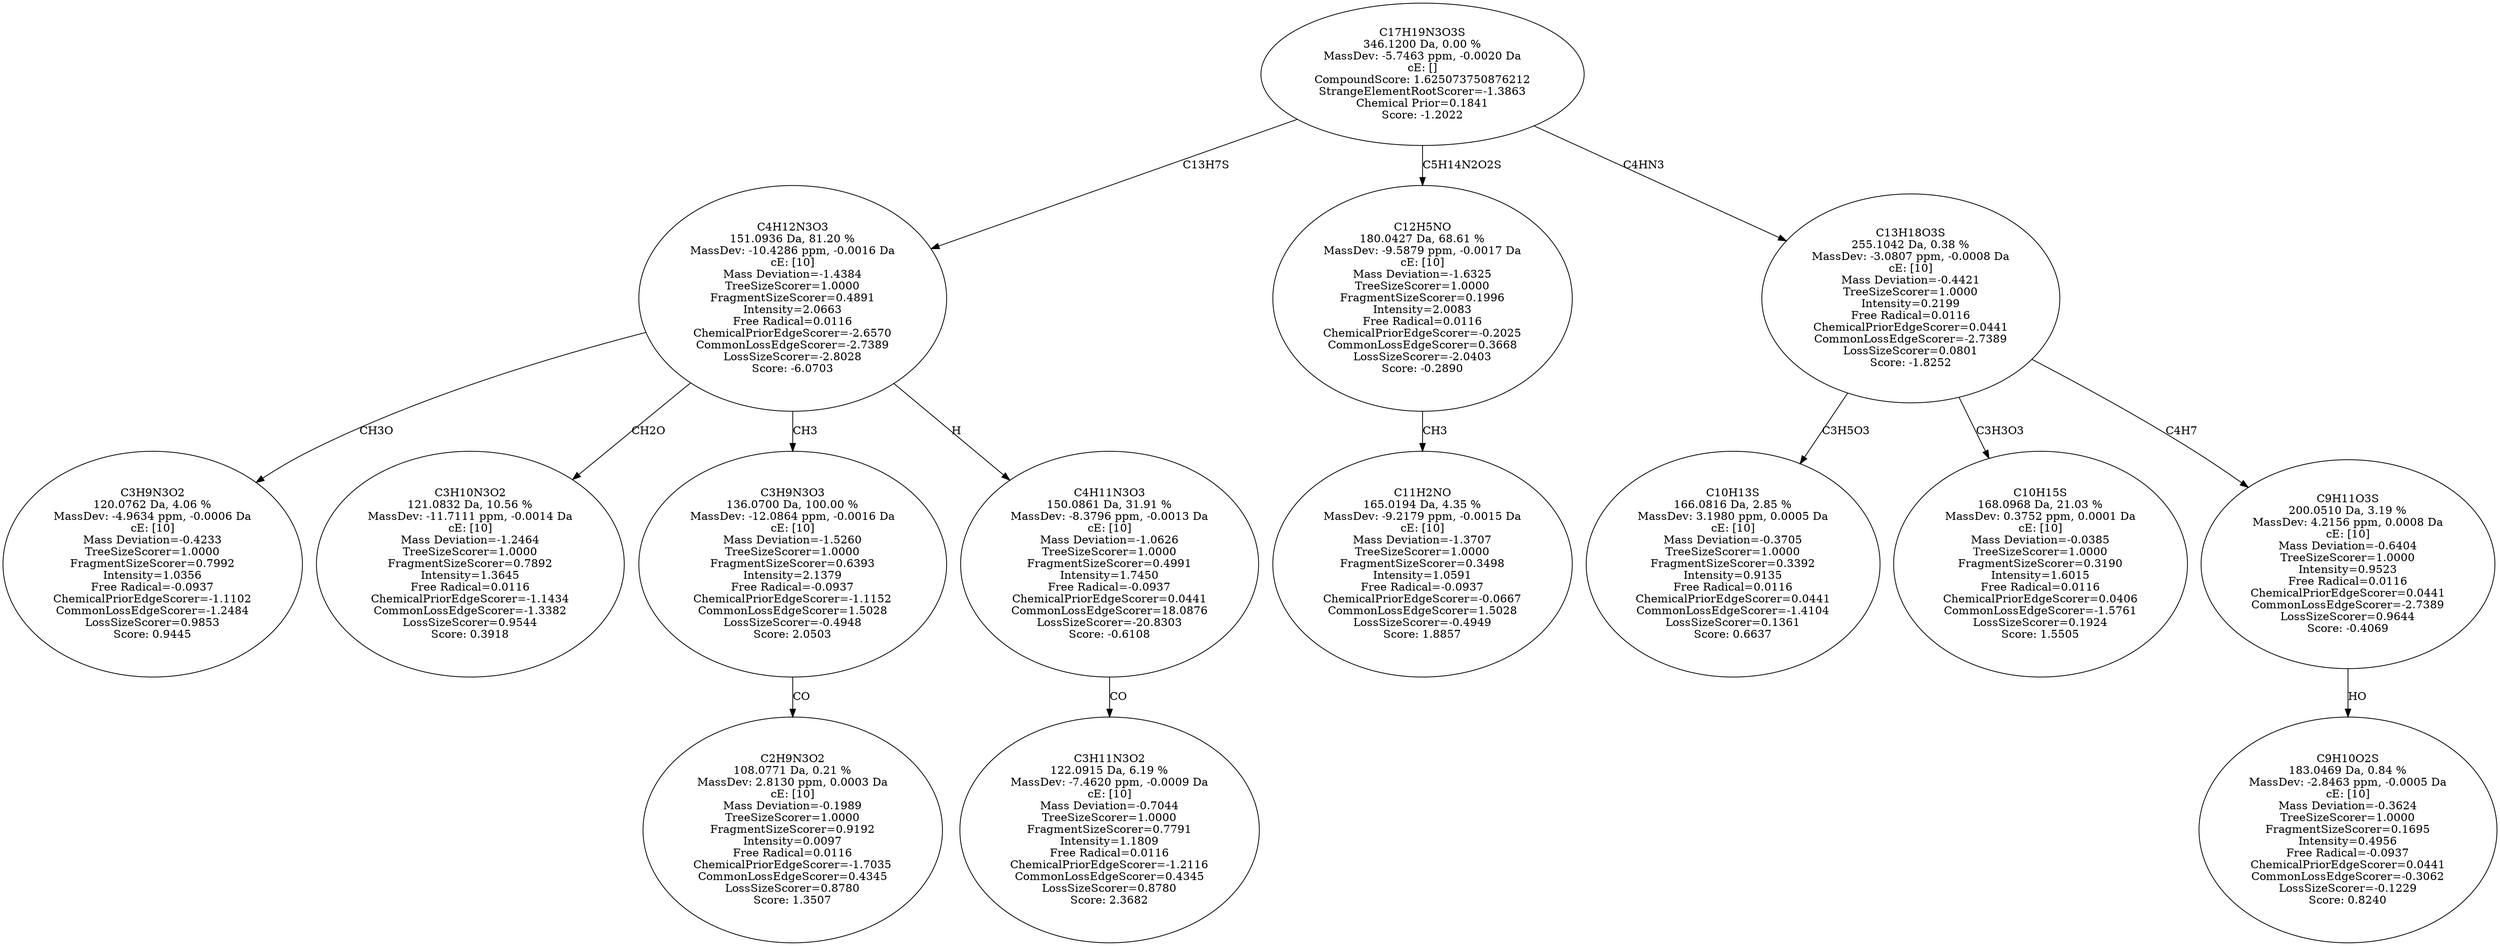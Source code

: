 strict digraph {
v1 [label="C3H9N3O2\n120.0762 Da, 4.06 %\nMassDev: -4.9634 ppm, -0.0006 Da\ncE: [10]\nMass Deviation=-0.4233\nTreeSizeScorer=1.0000\nFragmentSizeScorer=0.7992\nIntensity=1.0356\nFree Radical=-0.0937\nChemicalPriorEdgeScorer=-1.1102\nCommonLossEdgeScorer=-1.2484\nLossSizeScorer=0.9853\nScore: 0.9445"];
v2 [label="C3H10N3O2\n121.0832 Da, 10.56 %\nMassDev: -11.7111 ppm, -0.0014 Da\ncE: [10]\nMass Deviation=-1.2464\nTreeSizeScorer=1.0000\nFragmentSizeScorer=0.7892\nIntensity=1.3645\nFree Radical=0.0116\nChemicalPriorEdgeScorer=-1.1434\nCommonLossEdgeScorer=-1.3382\nLossSizeScorer=0.9544\nScore: 0.3918"];
v3 [label="C2H9N3O2\n108.0771 Da, 0.21 %\nMassDev: 2.8130 ppm, 0.0003 Da\ncE: [10]\nMass Deviation=-0.1989\nTreeSizeScorer=1.0000\nFragmentSizeScorer=0.9192\nIntensity=0.0097\nFree Radical=0.0116\nChemicalPriorEdgeScorer=-1.7035\nCommonLossEdgeScorer=0.4345\nLossSizeScorer=0.8780\nScore: 1.3507"];
v4 [label="C3H9N3O3\n136.0700 Da, 100.00 %\nMassDev: -12.0864 ppm, -0.0016 Da\ncE: [10]\nMass Deviation=-1.5260\nTreeSizeScorer=1.0000\nFragmentSizeScorer=0.6393\nIntensity=2.1379\nFree Radical=-0.0937\nChemicalPriorEdgeScorer=-1.1152\nCommonLossEdgeScorer=1.5028\nLossSizeScorer=-0.4948\nScore: 2.0503"];
v5 [label="C3H11N3O2\n122.0915 Da, 6.19 %\nMassDev: -7.4620 ppm, -0.0009 Da\ncE: [10]\nMass Deviation=-0.7044\nTreeSizeScorer=1.0000\nFragmentSizeScorer=0.7791\nIntensity=1.1809\nFree Radical=0.0116\nChemicalPriorEdgeScorer=-1.2116\nCommonLossEdgeScorer=0.4345\nLossSizeScorer=0.8780\nScore: 2.3682"];
v6 [label="C4H11N3O3\n150.0861 Da, 31.91 %\nMassDev: -8.3796 ppm, -0.0013 Da\ncE: [10]\nMass Deviation=-1.0626\nTreeSizeScorer=1.0000\nFragmentSizeScorer=0.4991\nIntensity=1.7450\nFree Radical=-0.0937\nChemicalPriorEdgeScorer=0.0441\nCommonLossEdgeScorer=18.0876\nLossSizeScorer=-20.8303\nScore: -0.6108"];
v7 [label="C4H12N3O3\n151.0936 Da, 81.20 %\nMassDev: -10.4286 ppm, -0.0016 Da\ncE: [10]\nMass Deviation=-1.4384\nTreeSizeScorer=1.0000\nFragmentSizeScorer=0.4891\nIntensity=2.0663\nFree Radical=0.0116\nChemicalPriorEdgeScorer=-2.6570\nCommonLossEdgeScorer=-2.7389\nLossSizeScorer=-2.8028\nScore: -6.0703"];
v8 [label="C11H2NO\n165.0194 Da, 4.35 %\nMassDev: -9.2179 ppm, -0.0015 Da\ncE: [10]\nMass Deviation=-1.3707\nTreeSizeScorer=1.0000\nFragmentSizeScorer=0.3498\nIntensity=1.0591\nFree Radical=-0.0937\nChemicalPriorEdgeScorer=-0.0667\nCommonLossEdgeScorer=1.5028\nLossSizeScorer=-0.4949\nScore: 1.8857"];
v9 [label="C12H5NO\n180.0427 Da, 68.61 %\nMassDev: -9.5879 ppm, -0.0017 Da\ncE: [10]\nMass Deviation=-1.6325\nTreeSizeScorer=1.0000\nFragmentSizeScorer=0.1996\nIntensity=2.0083\nFree Radical=0.0116\nChemicalPriorEdgeScorer=-0.2025\nCommonLossEdgeScorer=0.3668\nLossSizeScorer=-2.0403\nScore: -0.2890"];
v10 [label="C10H13S\n166.0816 Da, 2.85 %\nMassDev: 3.1980 ppm, 0.0005 Da\ncE: [10]\nMass Deviation=-0.3705\nTreeSizeScorer=1.0000\nFragmentSizeScorer=0.3392\nIntensity=0.9135\nFree Radical=0.0116\nChemicalPriorEdgeScorer=0.0441\nCommonLossEdgeScorer=-1.4104\nLossSizeScorer=0.1361\nScore: 0.6637"];
v11 [label="C10H15S\n168.0968 Da, 21.03 %\nMassDev: 0.3752 ppm, 0.0001 Da\ncE: [10]\nMass Deviation=-0.0385\nTreeSizeScorer=1.0000\nFragmentSizeScorer=0.3190\nIntensity=1.6015\nFree Radical=0.0116\nChemicalPriorEdgeScorer=0.0406\nCommonLossEdgeScorer=-1.5761\nLossSizeScorer=0.1924\nScore: 1.5505"];
v12 [label="C9H10O2S\n183.0469 Da, 0.84 %\nMassDev: -2.8463 ppm, -0.0005 Da\ncE: [10]\nMass Deviation=-0.3624\nTreeSizeScorer=1.0000\nFragmentSizeScorer=0.1695\nIntensity=0.4956\nFree Radical=-0.0937\nChemicalPriorEdgeScorer=0.0441\nCommonLossEdgeScorer=-0.3062\nLossSizeScorer=-0.1229\nScore: 0.8240"];
v13 [label="C9H11O3S\n200.0510 Da, 3.19 %\nMassDev: 4.2156 ppm, 0.0008 Da\ncE: [10]\nMass Deviation=-0.6404\nTreeSizeScorer=1.0000\nIntensity=0.9523\nFree Radical=0.0116\nChemicalPriorEdgeScorer=0.0441\nCommonLossEdgeScorer=-2.7389\nLossSizeScorer=0.9644\nScore: -0.4069"];
v14 [label="C13H18O3S\n255.1042 Da, 0.38 %\nMassDev: -3.0807 ppm, -0.0008 Da\ncE: [10]\nMass Deviation=-0.4421\nTreeSizeScorer=1.0000\nIntensity=0.2199\nFree Radical=0.0116\nChemicalPriorEdgeScorer=0.0441\nCommonLossEdgeScorer=-2.7389\nLossSizeScorer=0.0801\nScore: -1.8252"];
v15 [label="C17H19N3O3S\n346.1200 Da, 0.00 %\nMassDev: -5.7463 ppm, -0.0020 Da\ncE: []\nCompoundScore: 1.625073750876212\nStrangeElementRootScorer=-1.3863\nChemical Prior=0.1841\nScore: -1.2022"];
v7 -> v1 [label="CH3O"];
v7 -> v2 [label="CH2O"];
v4 -> v3 [label="CO"];
v7 -> v4 [label="CH3"];
v6 -> v5 [label="CO"];
v7 -> v6 [label="H"];
v15 -> v7 [label="C13H7S"];
v9 -> v8 [label="CH3"];
v15 -> v9 [label="C5H14N2O2S"];
v14 -> v10 [label="C3H5O3"];
v14 -> v11 [label="C3H3O3"];
v13 -> v12 [label="HO"];
v14 -> v13 [label="C4H7"];
v15 -> v14 [label="C4HN3"];
}